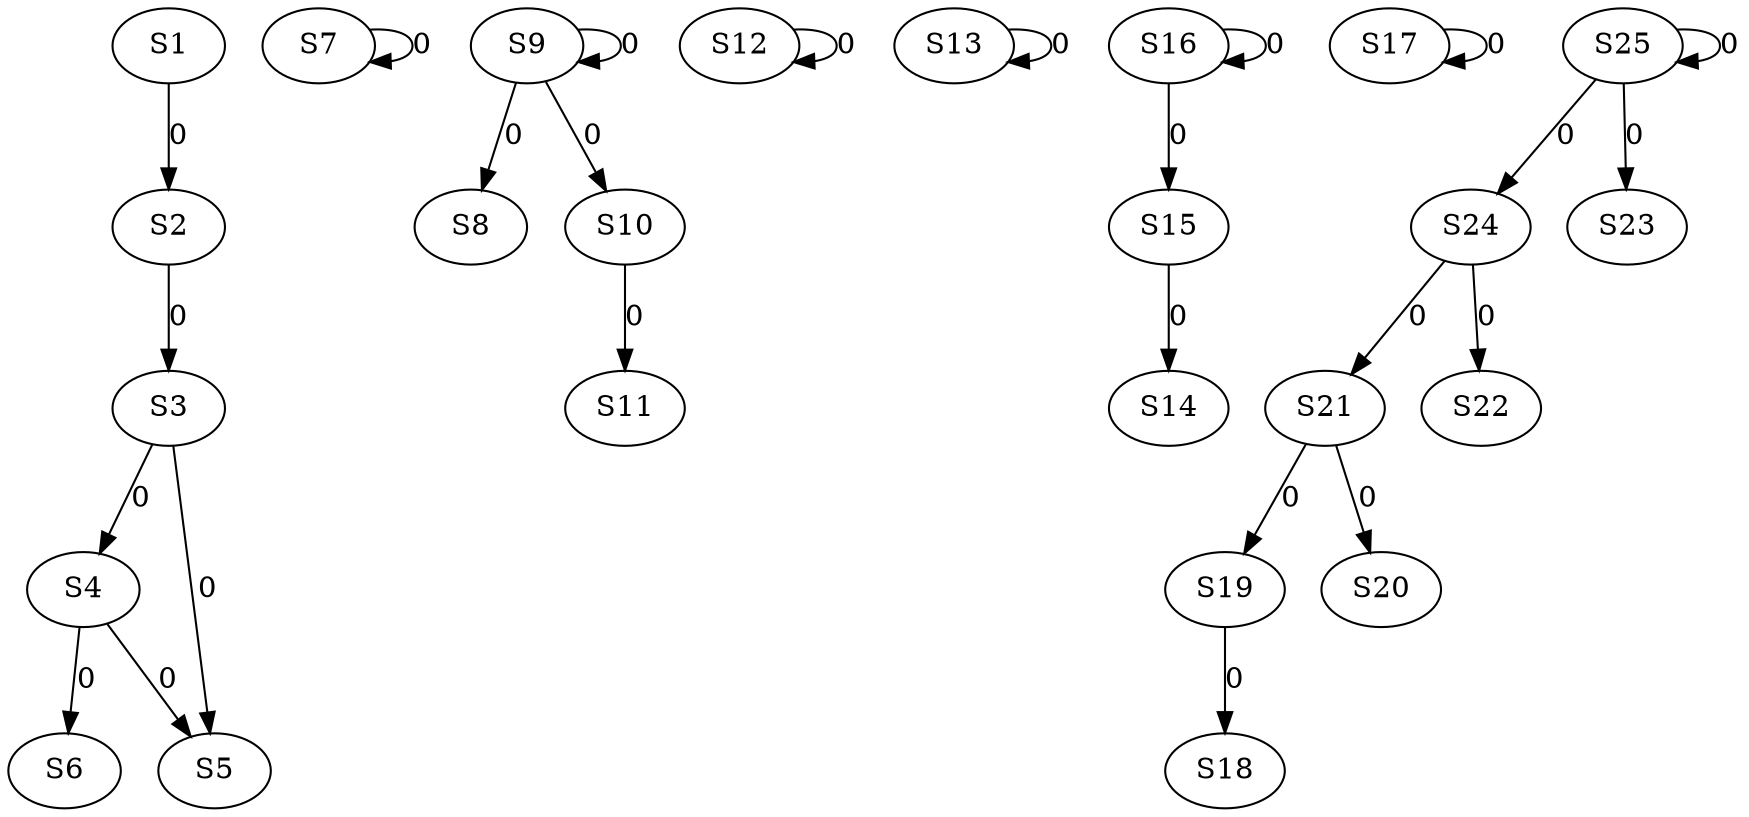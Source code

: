 strict digraph {
	S1 -> S2 [ label = 0 ];
	S2 -> S3 [ label = 0 ];
	S3 -> S4 [ label = 0 ];
	S4 -> S5 [ label = 0 ];
	S4 -> S6 [ label = 0 ];
	S7 -> S7 [ label = 0 ];
	S9 -> S8 [ label = 0 ];
	S9 -> S9 [ label = 0 ];
	S9 -> S10 [ label = 0 ];
	S10 -> S11 [ label = 0 ];
	S12 -> S12 [ label = 0 ];
	S13 -> S13 [ label = 0 ];
	S15 -> S14 [ label = 0 ];
	S16 -> S15 [ label = 0 ];
	S16 -> S16 [ label = 0 ];
	S17 -> S17 [ label = 0 ];
	S19 -> S18 [ label = 0 ];
	S21 -> S19 [ label = 0 ];
	S21 -> S20 [ label = 0 ];
	S24 -> S21 [ label = 0 ];
	S24 -> S22 [ label = 0 ];
	S25 -> S23 [ label = 0 ];
	S25 -> S24 [ label = 0 ];
	S25 -> S25 [ label = 0 ];
	S3 -> S5 [ label = 0 ];
}